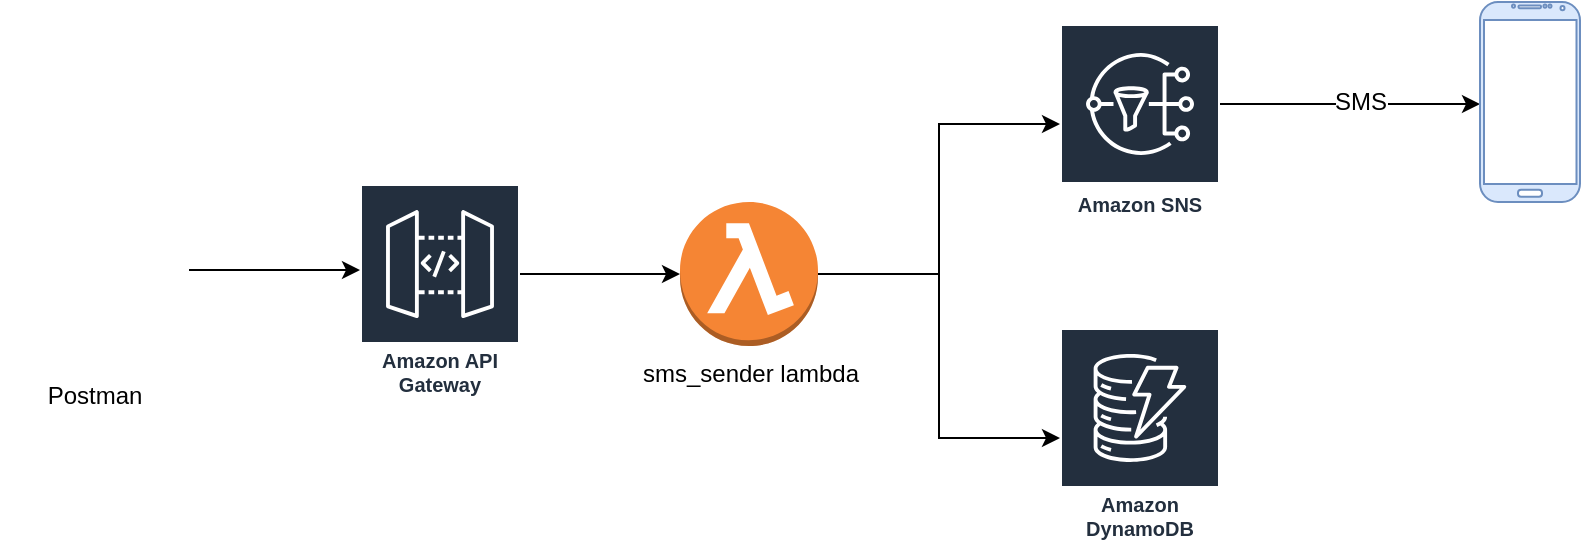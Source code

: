 <mxfile version="12.5.1" type="device"><diagram id="qd01RJejAZJdw0PCZa5p" name="Page-1"><mxGraphModel dx="2209" dy="764" grid="1" gridSize="10" guides="1" tooltips="1" connect="1" arrows="1" fold="1" page="1" pageScale="1" pageWidth="827" pageHeight="1169" math="0" shadow="0"><root><mxCell id="0"/><mxCell id="1" parent="0"/><mxCell id="kiFq-2wj2fZmsOm7BDuY-7" value="" style="edgeStyle=orthogonalEdgeStyle;rounded=0;orthogonalLoop=1;jettySize=auto;html=1;" parent="1" source="kiFq-2wj2fZmsOm7BDuY-1" target="kiFq-2wj2fZmsOm7BDuY-5" edge="1"><mxGeometry relative="1" as="geometry"><mxPoint x="270" y="224" as="targetPoint"/><Array as="points"><mxPoint x="280" y="205"/><mxPoint x="280" y="205"/></Array></mxGeometry></mxCell><mxCell id="kiFq-2wj2fZmsOm7BDuY-1" value="Amazon API Gateway" style="outlineConnect=0;fontColor=#232F3E;gradientColor=none;strokeColor=#ffffff;fillColor=#232F3E;dashed=0;verticalLabelPosition=middle;verticalAlign=bottom;align=center;html=1;whiteSpace=wrap;fontSize=10;fontStyle=1;spacing=3;shape=mxgraph.aws4.productIcon;prIcon=mxgraph.aws4.api_gateway;" parent="1" vertex="1"><mxGeometry x="160" y="160" width="80" height="110" as="geometry"/></mxCell><mxCell id="kiFq-2wj2fZmsOm7BDuY-2" value="Amazon DynamoDB" style="outlineConnect=0;fontColor=#232F3E;gradientColor=none;strokeColor=#ffffff;fillColor=#232F3E;dashed=0;verticalLabelPosition=middle;verticalAlign=bottom;align=center;html=1;whiteSpace=wrap;fontSize=10;fontStyle=1;spacing=3;shape=mxgraph.aws4.productIcon;prIcon=mxgraph.aws4.dynamodb;" parent="1" vertex="1"><mxGeometry x="510" y="232" width="80" height="110" as="geometry"/></mxCell><mxCell id="kiFq-2wj2fZmsOm7BDuY-14" value="" style="edgeStyle=orthogonalEdgeStyle;rounded=0;orthogonalLoop=1;jettySize=auto;html=1;entryX=0;entryY=0.51;entryDx=0;entryDy=0;entryPerimeter=0;" parent="1" source="kiFq-2wj2fZmsOm7BDuY-3" target="kiFq-2wj2fZmsOm7BDuY-12" edge="1"><mxGeometry relative="1" as="geometry"><mxPoint x="670" y="130" as="targetPoint"/><Array as="points"><mxPoint x="640" y="120"/><mxPoint x="640" y="120"/></Array></mxGeometry></mxCell><mxCell id="kiFq-2wj2fZmsOm7BDuY-19" value="SMS&lt;br&gt;" style="text;html=1;align=center;verticalAlign=middle;resizable=0;points=[];labelBackgroundColor=#ffffff;" parent="kiFq-2wj2fZmsOm7BDuY-14" vertex="1" connectable="0"><mxGeometry x="0.246" y="3" relative="1" as="geometry"><mxPoint x="-11" y="2" as="offset"/></mxGeometry></mxCell><mxCell id="kiFq-2wj2fZmsOm7BDuY-3" value="Amazon SNS" style="outlineConnect=0;fontColor=#232F3E;gradientColor=none;strokeColor=#ffffff;fillColor=#232F3E;dashed=0;verticalLabelPosition=middle;verticalAlign=bottom;align=center;html=1;whiteSpace=wrap;fontSize=10;fontStyle=1;spacing=3;shape=mxgraph.aws4.productIcon;prIcon=mxgraph.aws4.sns;" parent="1" vertex="1"><mxGeometry x="510" y="80" width="80" height="100" as="geometry"/></mxCell><mxCell id="kiFq-2wj2fZmsOm7BDuY-9" value="" style="edgeStyle=orthogonalEdgeStyle;rounded=0;orthogonalLoop=1;jettySize=auto;html=1;" parent="1" source="kiFq-2wj2fZmsOm7BDuY-5" target="kiFq-2wj2fZmsOm7BDuY-3" edge="1"><mxGeometry relative="1" as="geometry"><mxPoint x="480" y="200" as="targetPoint"/></mxGeometry></mxCell><mxCell id="kiFq-2wj2fZmsOm7BDuY-11" value="" style="edgeStyle=orthogonalEdgeStyle;rounded=0;orthogonalLoop=1;jettySize=auto;html=1;" parent="1" source="kiFq-2wj2fZmsOm7BDuY-5" target="kiFq-2wj2fZmsOm7BDuY-2" edge="1"><mxGeometry relative="1" as="geometry"><mxPoint x="354.5" y="321" as="targetPoint"/></mxGeometry></mxCell><mxCell id="kiFq-2wj2fZmsOm7BDuY-5" value="sms_sender lambda" style="outlineConnect=0;dashed=0;verticalLabelPosition=bottom;verticalAlign=top;align=center;html=1;shape=mxgraph.aws3.lambda_function;fillColor=#F58534;gradientColor=none;" parent="1" vertex="1"><mxGeometry x="320" y="169" width="69" height="72" as="geometry"/></mxCell><mxCell id="kiFq-2wj2fZmsOm7BDuY-12" value="" style="verticalLabelPosition=bottom;verticalAlign=top;html=1;shadow=0;dashed=0;strokeWidth=1;shape=mxgraph.android.phone2;strokeColor=#6c8ebf;fillColor=#dae8fc;" parent="1" vertex="1"><mxGeometry x="720" y="69" width="50" height="100" as="geometry"/></mxCell><mxCell id="kiFq-2wj2fZmsOm7BDuY-18" value="" style="edgeStyle=orthogonalEdgeStyle;rounded=0;orthogonalLoop=1;jettySize=auto;html=1;" parent="1" source="kiFq-2wj2fZmsOm7BDuY-16" target="kiFq-2wj2fZmsOm7BDuY-1" edge="1"><mxGeometry relative="1" as="geometry"><mxPoint x="114.5" y="202.75" as="targetPoint"/><Array as="points"><mxPoint x="130" y="203"/><mxPoint x="130" y="203"/></Array></mxGeometry></mxCell><mxCell id="kiFq-2wj2fZmsOm7BDuY-16" value="Postman" style="shape=image;html=1;verticalAlign=top;verticalLabelPosition=bottom;labelBackgroundColor=#ffffff;imageAspect=0;aspect=fixed;image=https://cdn4.iconfinder.com/data/icons/logos-brands-5/24/postman-128.png" parent="1" vertex="1"><mxGeometry x="-20" y="157.75" width="94.5" height="94.5" as="geometry"/></mxCell></root></mxGraphModel></diagram></mxfile>